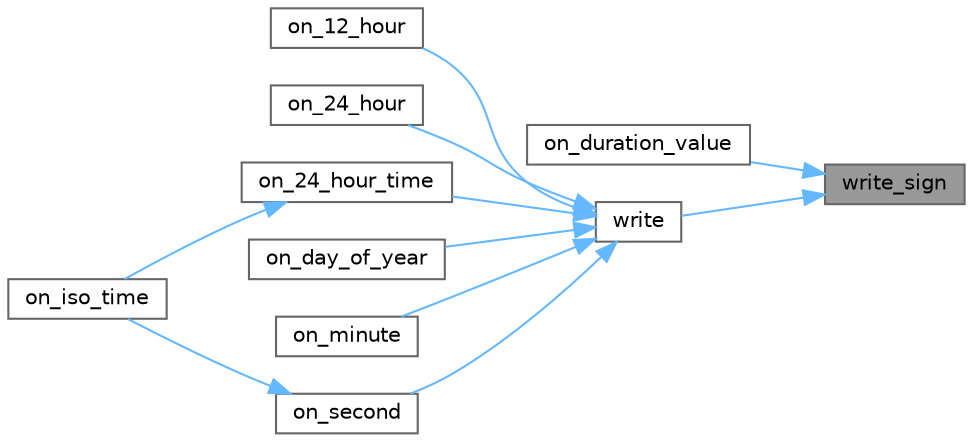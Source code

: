 digraph "write_sign"
{
 // LATEX_PDF_SIZE
  bgcolor="transparent";
  edge [fontname=Helvetica,fontsize=10,labelfontname=Helvetica,labelfontsize=10];
  node [fontname=Helvetica,fontsize=10,shape=box,height=0.2,width=0.4];
  rankdir="RL";
  Node1 [id="Node000001",label="write_sign",height=0.2,width=0.4,color="gray40", fillcolor="grey60", style="filled", fontcolor="black",tooltip=" "];
  Node1 -> Node2 [id="edge1_Node000001_Node000002",dir="back",color="steelblue1",style="solid",tooltip=" "];
  Node2 [id="Node000002",label="on_duration_value",height=0.2,width=0.4,color="grey40", fillcolor="white", style="filled",URL="$structdetail_1_1chrono__formatter.html#abc3133bb75d16e1080b2c1086eea387c",tooltip=" "];
  Node1 -> Node3 [id="edge2_Node000001_Node000003",dir="back",color="steelblue1",style="solid",tooltip=" "];
  Node3 [id="Node000003",label="write",height=0.2,width=0.4,color="grey40", fillcolor="white", style="filled",URL="$structdetail_1_1chrono__formatter.html#add7570da74a4570c6bbdd344394d3b73",tooltip=" "];
  Node3 -> Node4 [id="edge3_Node000003_Node000004",dir="back",color="steelblue1",style="solid",tooltip=" "];
  Node4 [id="Node000004",label="on_12_hour",height=0.2,width=0.4,color="grey40", fillcolor="white", style="filled",URL="$structdetail_1_1chrono__formatter.html#a3f7aacce265226c5965e6081c4799336",tooltip=" "];
  Node3 -> Node5 [id="edge4_Node000003_Node000005",dir="back",color="steelblue1",style="solid",tooltip=" "];
  Node5 [id="Node000005",label="on_24_hour",height=0.2,width=0.4,color="grey40", fillcolor="white", style="filled",URL="$structdetail_1_1chrono__formatter.html#aea488566e3e4ca46319ef5f5151755a0",tooltip=" "];
  Node3 -> Node6 [id="edge5_Node000003_Node000006",dir="back",color="steelblue1",style="solid",tooltip=" "];
  Node6 [id="Node000006",label="on_24_hour_time",height=0.2,width=0.4,color="grey40", fillcolor="white", style="filled",URL="$structdetail_1_1chrono__formatter.html#a1a36b23ef9bc29633a52e995ea2dd23a",tooltip=" "];
  Node6 -> Node7 [id="edge6_Node000006_Node000007",dir="back",color="steelblue1",style="solid",tooltip=" "];
  Node7 [id="Node000007",label="on_iso_time",height=0.2,width=0.4,color="grey40", fillcolor="white", style="filled",URL="$structdetail_1_1chrono__formatter.html#a94c937acaca8bfa7b3d319d1bd237ef9",tooltip=" "];
  Node3 -> Node8 [id="edge7_Node000003_Node000008",dir="back",color="steelblue1",style="solid",tooltip=" "];
  Node8 [id="Node000008",label="on_day_of_year",height=0.2,width=0.4,color="grey40", fillcolor="white", style="filled",URL="$structdetail_1_1chrono__formatter.html#a15e3ea2d4cbad788f990ad686632f905",tooltip=" "];
  Node3 -> Node9 [id="edge8_Node000003_Node000009",dir="back",color="steelblue1",style="solid",tooltip=" "];
  Node9 [id="Node000009",label="on_minute",height=0.2,width=0.4,color="grey40", fillcolor="white", style="filled",URL="$structdetail_1_1chrono__formatter.html#a5fa9e34decab3a88e4c9543effa54e31",tooltip=" "];
  Node3 -> Node10 [id="edge9_Node000003_Node000010",dir="back",color="steelblue1",style="solid",tooltip=" "];
  Node10 [id="Node000010",label="on_second",height=0.2,width=0.4,color="grey40", fillcolor="white", style="filled",URL="$structdetail_1_1chrono__formatter.html#afcb9a0eff4398874cbff0b5466c5f56c",tooltip=" "];
  Node10 -> Node7 [id="edge10_Node000010_Node000007",dir="back",color="steelblue1",style="solid",tooltip=" "];
}
